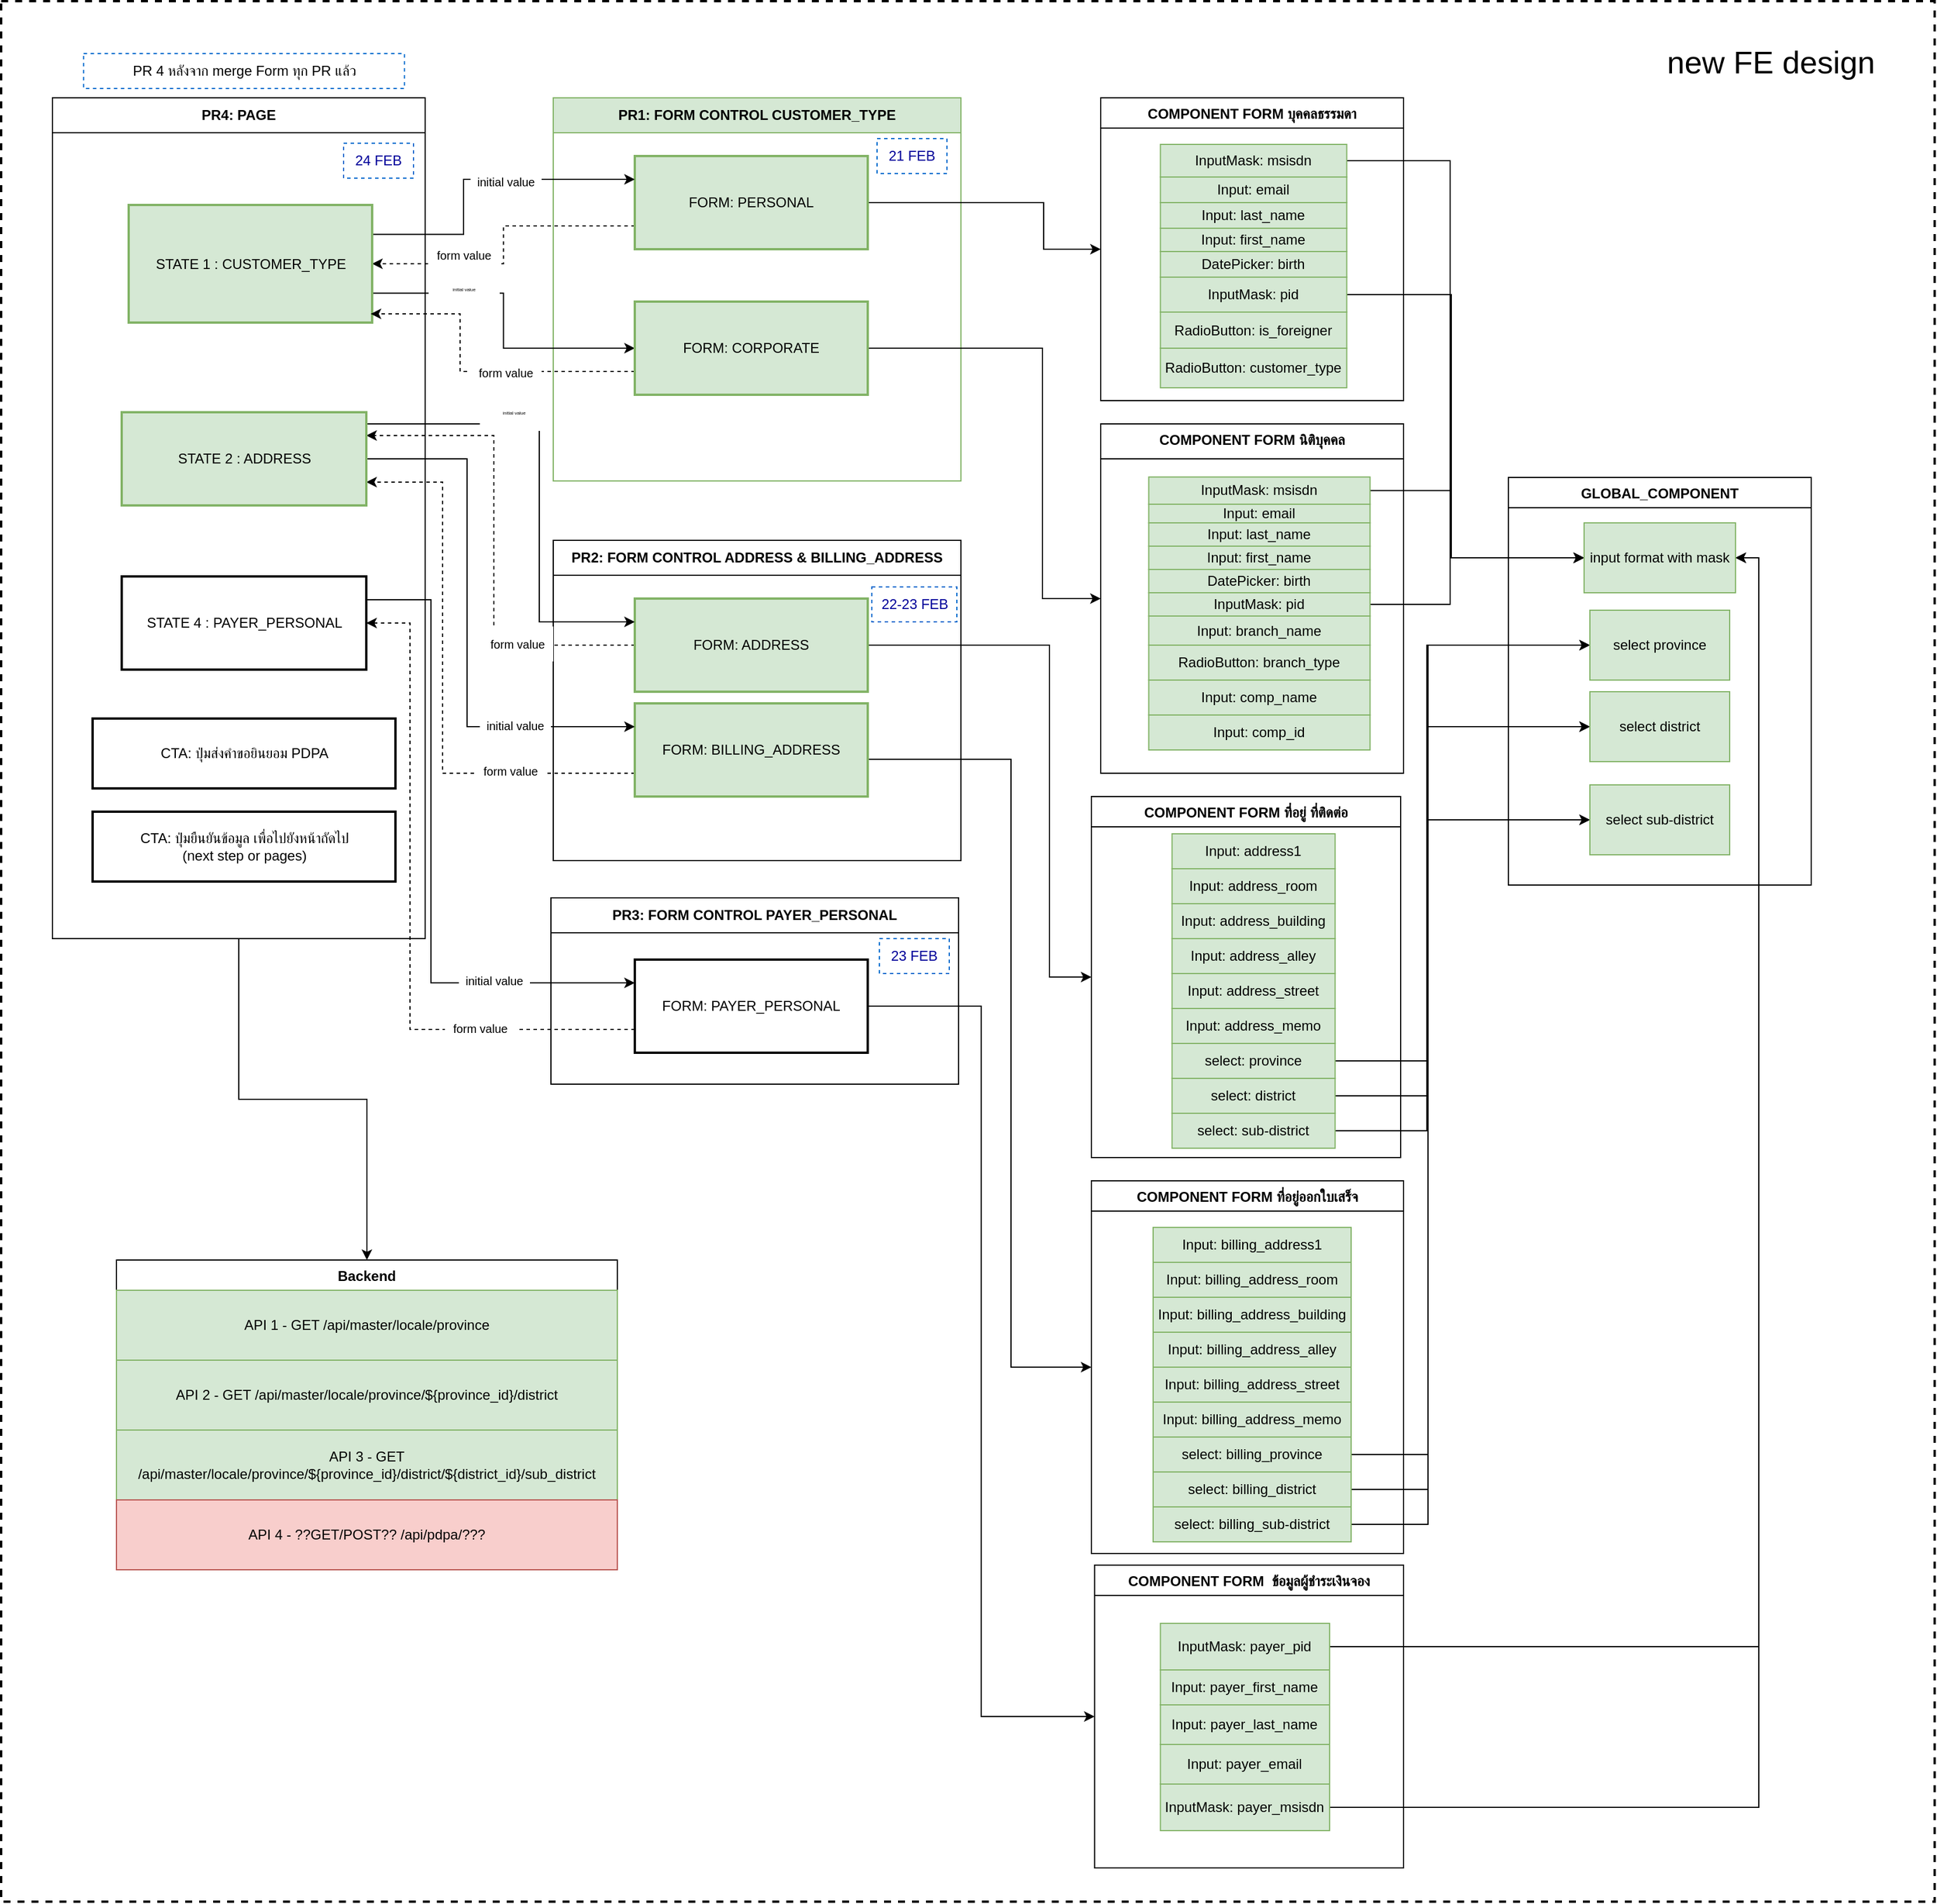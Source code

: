 <mxfile version="20.8.21" type="github">
  <diagram name="หน้า-1" id="idDFT1mlw6KMjC4FTWLW">
    <mxGraphModel dx="914" dy="258" grid="0" gridSize="10" guides="1" tooltips="1" connect="1" arrows="1" fold="1" page="0" pageScale="1" pageWidth="827" pageHeight="1169" background="#ffffff" math="0" shadow="0">
      <root>
        <mxCell id="0" />
        <mxCell id="1" parent="0" />
        <mxCell id="Ogqyakze48-16BQAnKmu-169" value="" style="rounded=0;whiteSpace=wrap;html=1;dashed=1;fontSize=18;fillColor=none;strokeWidth=2;" parent="1" vertex="1">
          <mxGeometry x="76" y="637" width="1660" height="1632" as="geometry" />
        </mxCell>
        <mxCell id="Ogqyakze48-16BQAnKmu-181" style="edgeStyle=orthogonalEdgeStyle;rounded=0;orthogonalLoop=1;jettySize=auto;html=1;exitX=0.5;exitY=1;exitDx=0;exitDy=0;entryX=0.5;entryY=0;entryDx=0;entryDy=0;" parent="1" source="Ogqyakze48-16BQAnKmu-23" target="Ogqyakze48-16BQAnKmu-176" edge="1">
          <mxGeometry relative="1" as="geometry" />
        </mxCell>
        <mxCell id="Ogqyakze48-16BQAnKmu-23" value="&lt;b&gt;PR4: PAGE&lt;/b&gt;" style="swimlane;fontStyle=0;childLayout=stackLayout;horizontal=1;startSize=30;horizontalStack=0;resizeParent=1;resizeParentMax=0;resizeLast=0;collapsible=1;marginBottom=0;whiteSpace=wrap;html=1;fillColor=default;movable=1;resizable=1;rotatable=1;deletable=1;editable=1;locked=0;connectable=1;" parent="1" vertex="1">
          <mxGeometry x="120" y="720" width="320" height="722" as="geometry" />
        </mxCell>
        <mxCell id="Ogqyakze48-16BQAnKmu-26" value="&lt;b&gt;PR1: FORM CONTROL CUSTOMER_TYPE&lt;/b&gt;" style="swimlane;fontStyle=0;childLayout=stackLayout;horizontal=1;startSize=30;horizontalStack=0;resizeParent=1;resizeParentMax=0;resizeLast=0;collapsible=1;marginBottom=0;whiteSpace=wrap;html=1;fillColor=#d5e8d4;movable=1;resizable=1;rotatable=1;deletable=1;editable=1;locked=0;connectable=1;strokeColor=#82b366;" parent="1" vertex="1">
          <mxGeometry x="550" y="720" width="350" height="329" as="geometry" />
        </mxCell>
        <mxCell id="Ogqyakze48-16BQAnKmu-33" value="&lt;span style=&quot;font-size: 27px;&quot;&gt;new FE design&lt;/span&gt;" style="text;html=1;strokeColor=none;fillColor=none;align=center;verticalAlign=middle;whiteSpace=wrap;rounded=0;fontSize=27;" parent="1" vertex="1">
          <mxGeometry x="1473" y="675" width="245" height="30" as="geometry" />
        </mxCell>
        <mxCell id="Ogqyakze48-16BQAnKmu-171" style="edgeStyle=orthogonalEdgeStyle;rounded=0;orthogonalLoop=1;jettySize=auto;html=1;exitX=1;exitY=0.5;exitDx=0;exitDy=0;entryX=0;entryY=0.5;entryDx=0;entryDy=0;" parent="1" source="Ogqyakze48-16BQAnKmu-27" target="Ogqyakze48-16BQAnKmu-81" edge="1">
          <mxGeometry relative="1" as="geometry">
            <Array as="points">
              <mxPoint x="971" y="810" />
              <mxPoint x="971" y="850" />
            </Array>
          </mxGeometry>
        </mxCell>
        <mxCell id="Ogqyakze48-16BQAnKmu-194" style="edgeStyle=orthogonalEdgeStyle;rounded=0;orthogonalLoop=1;jettySize=auto;html=1;exitX=0;exitY=0.75;exitDx=0;exitDy=0;fontSize=10;fontColor=default;dashed=1;entryX=1;entryY=0.5;entryDx=0;entryDy=0;" parent="1" source="Ogqyakze48-16BQAnKmu-27" target="Ogqyakze48-16BQAnKmu-24" edge="1">
          <mxGeometry relative="1" as="geometry">
            <mxPoint x="410" y="886" as="targetPoint" />
          </mxGeometry>
        </mxCell>
        <mxCell id="Ogqyakze48-16BQAnKmu-27" value="FORM: PERSONAL" style="rounded=0;whiteSpace=wrap;html=1;fillColor=#d5e8d4;strokeWidth=2;strokeColor=#82b366;" parent="1" vertex="1">
          <mxGeometry x="620" y="770" width="200" height="80" as="geometry" />
        </mxCell>
        <mxCell id="R_w88syAWlNDiEOUGv3d-7" style="edgeStyle=orthogonalEdgeStyle;rounded=0;orthogonalLoop=1;jettySize=auto;html=1;exitX=1;exitY=0.75;exitDx=0;exitDy=0;" parent="1" source="Ogqyakze48-16BQAnKmu-24" target="Ogqyakze48-16BQAnKmu-43" edge="1">
          <mxGeometry relative="1" as="geometry" />
        </mxCell>
        <mxCell id="R_w88syAWlNDiEOUGv3d-9" style="edgeStyle=orthogonalEdgeStyle;rounded=0;orthogonalLoop=1;jettySize=auto;html=1;exitX=1;exitY=0.25;exitDx=0;exitDy=0;entryX=0;entryY=0.25;entryDx=0;entryDy=0;" parent="1" source="Ogqyakze48-16BQAnKmu-24" target="Ogqyakze48-16BQAnKmu-27" edge="1">
          <mxGeometry relative="1" as="geometry">
            <Array as="points">
              <mxPoint x="473" y="837" />
              <mxPoint x="473" y="790" />
            </Array>
          </mxGeometry>
        </mxCell>
        <mxCell id="Ogqyakze48-16BQAnKmu-24" value="STATE 1 : CUSTOMER_TYPE" style="rounded=0;whiteSpace=wrap;html=1;fillColor=#d5e8d4;strokeWidth=2;strokeColor=#82b366;" parent="1" vertex="1">
          <mxGeometry x="185.5" y="812" width="209" height="101" as="geometry" />
        </mxCell>
        <mxCell id="R_w88syAWlNDiEOUGv3d-5" style="edgeStyle=orthogonalEdgeStyle;rounded=0;orthogonalLoop=1;jettySize=auto;html=1;exitX=1;exitY=0.5;exitDx=0;exitDy=0;entryX=0;entryY=0.5;entryDx=0;entryDy=0;" parent="1" source="Ogqyakze48-16BQAnKmu-43" target="Ogqyakze48-16BQAnKmu-102" edge="1">
          <mxGeometry relative="1" as="geometry">
            <Array as="points">
              <mxPoint x="970" y="935" />
              <mxPoint x="970" y="1150" />
            </Array>
          </mxGeometry>
        </mxCell>
        <mxCell id="R_w88syAWlNDiEOUGv3d-8" style="edgeStyle=orthogonalEdgeStyle;rounded=0;orthogonalLoop=1;jettySize=auto;html=1;exitX=0;exitY=0.75;exitDx=0;exitDy=0;entryX=0.994;entryY=0.926;entryDx=0;entryDy=0;entryPerimeter=0;dashed=1;" parent="1" source="Ogqyakze48-16BQAnKmu-43" target="Ogqyakze48-16BQAnKmu-24" edge="1">
          <mxGeometry relative="1" as="geometry">
            <Array as="points">
              <mxPoint x="470" y="955" />
              <mxPoint x="470" y="906" />
            </Array>
          </mxGeometry>
        </mxCell>
        <mxCell id="Ogqyakze48-16BQAnKmu-43" value="FORM: CORPORATE" style="rounded=0;whiteSpace=wrap;html=1;fillColor=#d5e8d4;strokeWidth=2;strokeColor=#82b366;" parent="1" vertex="1">
          <mxGeometry x="620" y="895" width="200" height="80" as="geometry" />
        </mxCell>
        <mxCell id="Ogqyakze48-16BQAnKmu-66" value="&lt;b&gt;PR2: FORM CONTROL ADDRESS &amp;amp; BILLING_ADDRESS&lt;/b&gt;" style="swimlane;fontStyle=0;childLayout=stackLayout;horizontal=1;startSize=30;horizontalStack=0;resizeParent=1;resizeParentMax=0;resizeLast=0;collapsible=1;marginBottom=0;whiteSpace=wrap;html=1;fillColor=default;movable=1;resizable=1;rotatable=1;deletable=1;editable=1;locked=0;connectable=1;" parent="1" vertex="1">
          <mxGeometry x="550" y="1100" width="350" height="275" as="geometry" />
        </mxCell>
        <mxCell id="Ogqyakze48-16BQAnKmu-173" style="edgeStyle=orthogonalEdgeStyle;rounded=0;orthogonalLoop=1;jettySize=auto;html=1;exitX=1;exitY=0.5;exitDx=0;exitDy=0;entryX=0;entryY=0.5;entryDx=0;entryDy=0;" parent="1" source="Ogqyakze48-16BQAnKmu-67" target="Ogqyakze48-16BQAnKmu-114" edge="1">
          <mxGeometry relative="1" as="geometry">
            <Array as="points">
              <mxPoint x="976" y="1190" />
              <mxPoint x="976" y="1475" />
            </Array>
          </mxGeometry>
        </mxCell>
        <mxCell id="f3dHsWI9PJ_UE8MjtRF6-1" style="edgeStyle=orthogonalEdgeStyle;rounded=0;orthogonalLoop=1;jettySize=auto;html=1;exitX=0;exitY=0.5;exitDx=0;exitDy=0;entryX=1;entryY=0.25;entryDx=0;entryDy=0;dashed=1;" parent="1" source="Ogqyakze48-16BQAnKmu-67" target="Ogqyakze48-16BQAnKmu-72" edge="1">
          <mxGeometry relative="1" as="geometry">
            <Array as="points">
              <mxPoint x="499" y="1190" />
              <mxPoint x="499" y="1010" />
            </Array>
          </mxGeometry>
        </mxCell>
        <mxCell id="Ogqyakze48-16BQAnKmu-67" value="FORM: ADDRESS" style="rounded=0;whiteSpace=wrap;html=1;fillColor=#d5e8d4;strokeWidth=2;strokeColor=#82b366;" parent="1" vertex="1">
          <mxGeometry x="620" y="1150" width="200" height="80" as="geometry" />
        </mxCell>
        <mxCell id="Ogqyakze48-16BQAnKmu-174" style="edgeStyle=orthogonalEdgeStyle;rounded=0;orthogonalLoop=1;jettySize=auto;html=1;exitX=1;exitY=0.5;exitDx=0;exitDy=0;entryX=0;entryY=0.5;entryDx=0;entryDy=0;" parent="1" source="Ogqyakze48-16BQAnKmu-69" target="Ogqyakze48-16BQAnKmu-124" edge="1">
          <mxGeometry relative="1" as="geometry">
            <Array as="points">
              <mxPoint x="820" y="1288" />
              <mxPoint x="943" y="1288" />
              <mxPoint x="943" y="1810" />
            </Array>
          </mxGeometry>
        </mxCell>
        <mxCell id="f3dHsWI9PJ_UE8MjtRF6-3" style="edgeStyle=orthogonalEdgeStyle;rounded=0;orthogonalLoop=1;jettySize=auto;html=1;exitX=0;exitY=0.75;exitDx=0;exitDy=0;entryX=1;entryY=0.75;entryDx=0;entryDy=0;dashed=1;" parent="1" source="Ogqyakze48-16BQAnKmu-69" target="Ogqyakze48-16BQAnKmu-72" edge="1">
          <mxGeometry relative="1" as="geometry">
            <Array as="points">
              <mxPoint x="455" y="1300" />
              <mxPoint x="455" y="1050" />
            </Array>
          </mxGeometry>
        </mxCell>
        <mxCell id="Ogqyakze48-16BQAnKmu-69" value="FORM: BILLING_ADDRESS" style="rounded=0;whiteSpace=wrap;html=1;fillColor=#d5e8d4;strokeWidth=2;strokeColor=#82b366;" parent="1" vertex="1">
          <mxGeometry x="620" y="1240" width="200" height="80" as="geometry" />
        </mxCell>
        <mxCell id="Ogqyakze48-16BQAnKmu-70" value="&lt;b&gt;PR3: FORM CONTROL PAYER_PERSONAL&lt;/b&gt;" style="swimlane;fontStyle=0;childLayout=stackLayout;horizontal=1;startSize=30;horizontalStack=0;resizeParent=1;resizeParentMax=0;resizeLast=0;collapsible=1;marginBottom=0;whiteSpace=wrap;html=1;fillColor=default;movable=1;resizable=1;rotatable=1;deletable=1;editable=1;locked=0;connectable=1;" parent="1" vertex="1">
          <mxGeometry x="548" y="1407" width="350" height="160" as="geometry" />
        </mxCell>
        <mxCell id="Ogqyakze48-16BQAnKmu-175" style="edgeStyle=orthogonalEdgeStyle;rounded=0;orthogonalLoop=1;jettySize=auto;html=1;exitX=1;exitY=0.5;exitDx=0;exitDy=0;entryX=0;entryY=0.5;entryDx=0;entryDy=0;" parent="1" source="Ogqyakze48-16BQAnKmu-71" target="Ogqyakze48-16BQAnKmu-134" edge="1">
          <mxGeometry relative="1" as="geometry" />
        </mxCell>
        <mxCell id="f3dHsWI9PJ_UE8MjtRF6-6" style="edgeStyle=orthogonalEdgeStyle;rounded=0;orthogonalLoop=1;jettySize=auto;html=1;exitX=0;exitY=0.75;exitDx=0;exitDy=0;entryX=1;entryY=0.5;entryDx=0;entryDy=0;dashed=1;" parent="1" source="Ogqyakze48-16BQAnKmu-71" target="Ogqyakze48-16BQAnKmu-74" edge="1">
          <mxGeometry relative="1" as="geometry">
            <Array as="points">
              <mxPoint x="427" y="1520" />
              <mxPoint x="427" y="1171" />
            </Array>
          </mxGeometry>
        </mxCell>
        <mxCell id="Ogqyakze48-16BQAnKmu-71" value="FORM:&amp;nbsp;&lt;span style=&quot;border-color: var(--border-color);&quot;&gt;PAYER_PERSONAL&lt;/span&gt;" style="rounded=0;whiteSpace=wrap;html=1;fillColor=default;strokeWidth=2;" parent="1" vertex="1">
          <mxGeometry x="620" y="1460" width="200" height="80" as="geometry" />
        </mxCell>
        <mxCell id="Ogqyakze48-16BQAnKmu-197" style="edgeStyle=orthogonalEdgeStyle;rounded=0;orthogonalLoop=1;jettySize=auto;html=1;exitX=1;exitY=0.25;exitDx=0;exitDy=0;entryX=0;entryY=0.25;entryDx=0;entryDy=0;fontSize=10;fontColor=default;" parent="1" source="Ogqyakze48-16BQAnKmu-72" target="Ogqyakze48-16BQAnKmu-67" edge="1">
          <mxGeometry relative="1" as="geometry">
            <Array as="points">
              <mxPoint x="390" y="1000" />
              <mxPoint x="538" y="1000" />
              <mxPoint x="538" y="1170" />
            </Array>
          </mxGeometry>
        </mxCell>
        <mxCell id="f3dHsWI9PJ_UE8MjtRF6-2" style="edgeStyle=orthogonalEdgeStyle;rounded=0;orthogonalLoop=1;jettySize=auto;html=1;exitX=1;exitY=0.5;exitDx=0;exitDy=0;entryX=0;entryY=0.25;entryDx=0;entryDy=0;" parent="1" source="Ogqyakze48-16BQAnKmu-72" target="Ogqyakze48-16BQAnKmu-69" edge="1">
          <mxGeometry relative="1" as="geometry">
            <Array as="points">
              <mxPoint x="476" y="1030" />
              <mxPoint x="476" y="1260" />
            </Array>
          </mxGeometry>
        </mxCell>
        <mxCell id="Ogqyakze48-16BQAnKmu-72" value="STATE 2 : ADDRESS" style="rounded=0;whiteSpace=wrap;html=1;fillColor=#d5e8d4;strokeWidth=2;strokeColor=#82b366;" parent="1" vertex="1">
          <mxGeometry x="179.5" y="990" width="210" height="80" as="geometry" />
        </mxCell>
        <mxCell id="f3dHsWI9PJ_UE8MjtRF6-5" style="edgeStyle=orthogonalEdgeStyle;rounded=0;orthogonalLoop=1;jettySize=auto;html=1;exitX=1;exitY=0.25;exitDx=0;exitDy=0;entryX=0;entryY=0.25;entryDx=0;entryDy=0;" parent="1" source="Ogqyakze48-16BQAnKmu-74" target="Ogqyakze48-16BQAnKmu-71" edge="1">
          <mxGeometry relative="1" as="geometry">
            <Array as="points">
              <mxPoint x="445" y="1151" />
              <mxPoint x="445" y="1480" />
            </Array>
          </mxGeometry>
        </mxCell>
        <mxCell id="Ogqyakze48-16BQAnKmu-74" value="STATE 4 :&amp;nbsp;&lt;span style=&quot;border-color: var(--border-color);&quot;&gt;PAYER_PERSONAL&lt;/span&gt;" style="rounded=0;whiteSpace=wrap;html=1;fillColor=default;strokeWidth=2;" parent="1" vertex="1">
          <mxGeometry x="179.5" y="1131" width="210" height="80" as="geometry" />
        </mxCell>
        <mxCell id="Ogqyakze48-16BQAnKmu-81" value="COMPONENT FORM บุคคลธรรมดา" style="swimlane;fontStyle=1;align=center;verticalAlign=top;childLayout=stackLayout;horizontal=1;startSize=26;horizontalStack=0;resizeParent=1;resizeLast=0;collapsible=1;marginBottom=0;rounded=0;shadow=0;strokeWidth=1;container=0;movable=1;resizable=1;rotatable=1;deletable=1;editable=1;locked=0;connectable=1;" parent="1" vertex="1">
          <mxGeometry x="1020" y="720" width="260" height="260" as="geometry">
            <mxRectangle x="230" y="140" width="160" height="26" as="alternateBounds" />
          </mxGeometry>
        </mxCell>
        <mxCell id="Ogqyakze48-16BQAnKmu-102" value="COMPONENT FORM นิติบุคคล" style="swimlane;fontStyle=1;align=center;verticalAlign=top;childLayout=stackLayout;horizontal=1;startSize=30;horizontalStack=0;resizeParent=1;resizeLast=0;collapsible=1;marginBottom=0;rounded=0;shadow=0;strokeWidth=1;container=0;movable=1;resizable=1;rotatable=1;deletable=1;editable=1;locked=0;connectable=1;" parent="1" vertex="1">
          <mxGeometry x="1020" y="1000" width="260" height="300" as="geometry">
            <mxRectangle x="230" y="140" width="160" height="26" as="alternateBounds" />
          </mxGeometry>
        </mxCell>
        <mxCell id="Ogqyakze48-16BQAnKmu-114" value="COMPONENT FORM ที่อยู่ ที่ติดต่อ" style="swimlane;fontStyle=1;align=center;verticalAlign=top;childLayout=stackLayout;horizontal=1;startSize=26;horizontalStack=0;resizeParent=1;resizeLast=0;collapsible=1;marginBottom=0;rounded=0;shadow=0;strokeWidth=1;container=0;" parent="1" vertex="1">
          <mxGeometry x="1012" y="1320" width="265.5" height="310" as="geometry">
            <mxRectangle x="230" y="140" width="160" height="26" as="alternateBounds" />
          </mxGeometry>
        </mxCell>
        <mxCell id="Ogqyakze48-16BQAnKmu-124" value="COMPONENT FORM ที่อยู่ออกใบเสร็จ" style="swimlane;fontStyle=1;align=center;verticalAlign=top;childLayout=stackLayout;horizontal=1;startSize=26;horizontalStack=0;resizeParent=1;resizeLast=0;collapsible=1;marginBottom=0;rounded=0;shadow=0;strokeWidth=1;movable=1;resizable=1;rotatable=1;deletable=1;editable=1;locked=0;connectable=1;" parent="1" vertex="1">
          <mxGeometry x="1012" y="1650" width="268" height="320" as="geometry">
            <mxRectangle x="230" y="140" width="160" height="26" as="alternateBounds" />
          </mxGeometry>
        </mxCell>
        <mxCell id="Ogqyakze48-16BQAnKmu-134" value="COMPONENT FORM  ข้อมูลผู้ชำระเงินจอง" style="swimlane;fontStyle=1;align=center;verticalAlign=top;childLayout=stackLayout;horizontal=1;startSize=26;horizontalStack=0;resizeParent=1;resizeLast=0;collapsible=1;marginBottom=0;rounded=0;shadow=0;strokeWidth=1;movable=1;resizable=1;rotatable=1;deletable=1;editable=1;locked=0;connectable=1;" parent="1" vertex="1">
          <mxGeometry x="1014.75" y="1980" width="265.25" height="260" as="geometry">
            <mxRectangle x="230" y="140" width="160" height="26" as="alternateBounds" />
          </mxGeometry>
        </mxCell>
        <mxCell id="Ogqyakze48-16BQAnKmu-115" value="Input: address1" style="rounded=0;whiteSpace=wrap;html=1;fillColor=#d5e8d4;strokeColor=#82b366;" parent="1" vertex="1">
          <mxGeometry x="1081.25" y="1352" width="140" height="30" as="geometry" />
        </mxCell>
        <mxCell id="Ogqyakze48-16BQAnKmu-116" value="Input: address_room" style="rounded=0;whiteSpace=wrap;html=1;fillColor=#d5e8d4;strokeColor=#82b366;" parent="1" vertex="1">
          <mxGeometry x="1081.25" y="1382" width="140" height="30" as="geometry" />
        </mxCell>
        <mxCell id="Ogqyakze48-16BQAnKmu-117" value="Input: address_building" style="rounded=0;whiteSpace=wrap;html=1;fillColor=#d5e8d4;strokeColor=#82b366;" parent="1" vertex="1">
          <mxGeometry x="1081.25" y="1412" width="140" height="30" as="geometry" />
        </mxCell>
        <mxCell id="Ogqyakze48-16BQAnKmu-118" value="Input: address_alley" style="rounded=0;whiteSpace=wrap;html=1;fillColor=#d5e8d4;strokeColor=#82b366;" parent="1" vertex="1">
          <mxGeometry x="1081.25" y="1442" width="140" height="30" as="geometry" />
        </mxCell>
        <mxCell id="Ogqyakze48-16BQAnKmu-119" value="Input: address_street" style="rounded=0;whiteSpace=wrap;html=1;fillColor=#d5e8d4;strokeColor=#82b366;" parent="1" vertex="1">
          <mxGeometry x="1081.25" y="1472" width="140" height="30" as="geometry" />
        </mxCell>
        <mxCell id="Ogqyakze48-16BQAnKmu-147" style="edgeStyle=orthogonalEdgeStyle;rounded=0;orthogonalLoop=1;jettySize=auto;html=1;exitX=0.5;exitY=0;exitDx=0;exitDy=0;entryX=0.5;entryY=1;entryDx=0;entryDy=0;fontSize=18;" parent="1" source="Ogqyakze48-16BQAnKmu-120" target="Ogqyakze48-16BQAnKmu-119" edge="1">
          <mxGeometry relative="1" as="geometry" />
        </mxCell>
        <mxCell id="Ogqyakze48-16BQAnKmu-120" value="Input: address_memo" style="rounded=0;whiteSpace=wrap;html=1;fillColor=#d5e8d4;strokeColor=#82b366;" parent="1" vertex="1">
          <mxGeometry x="1081.25" y="1502" width="140" height="30" as="geometry" />
        </mxCell>
        <mxCell id="Ogqyakze48-16BQAnKmu-158" style="edgeStyle=orthogonalEdgeStyle;rounded=0;orthogonalLoop=1;jettySize=auto;html=1;exitX=1;exitY=0.5;exitDx=0;exitDy=0;entryX=0;entryY=0.5;entryDx=0;entryDy=0;fontSize=18;" parent="1" source="Ogqyakze48-16BQAnKmu-121" target="Ogqyakze48-16BQAnKmu-92" edge="1">
          <mxGeometry relative="1" as="geometry">
            <Array as="points">
              <mxPoint x="1300" y="1547" />
              <mxPoint x="1300" y="1190" />
            </Array>
          </mxGeometry>
        </mxCell>
        <mxCell id="Ogqyakze48-16BQAnKmu-121" value="select: province" style="rounded=0;whiteSpace=wrap;html=1;fillColor=#d5e8d4;strokeColor=#82b366;" parent="1" vertex="1">
          <mxGeometry x="1081.25" y="1532" width="140" height="30" as="geometry" />
        </mxCell>
        <mxCell id="Ogqyakze48-16BQAnKmu-159" style="edgeStyle=orthogonalEdgeStyle;rounded=0;orthogonalLoop=1;jettySize=auto;html=1;exitX=1;exitY=0.5;exitDx=0;exitDy=0;entryX=0;entryY=0.5;entryDx=0;entryDy=0;fontSize=18;" parent="1" source="Ogqyakze48-16BQAnKmu-122" target="Ogqyakze48-16BQAnKmu-93" edge="1">
          <mxGeometry relative="1" as="geometry">
            <Array as="points">
              <mxPoint x="1300" y="1577" />
              <mxPoint x="1300" y="1260" />
            </Array>
          </mxGeometry>
        </mxCell>
        <mxCell id="Ogqyakze48-16BQAnKmu-122" value="select: district" style="rounded=0;whiteSpace=wrap;html=1;fillColor=#d5e8d4;strokeColor=#82b366;" parent="1" vertex="1">
          <mxGeometry x="1081.25" y="1562" width="140" height="30" as="geometry" />
        </mxCell>
        <mxCell id="Ogqyakze48-16BQAnKmu-160" style="edgeStyle=orthogonalEdgeStyle;rounded=0;orthogonalLoop=1;jettySize=auto;html=1;exitX=1;exitY=0.5;exitDx=0;exitDy=0;entryX=0;entryY=0.5;entryDx=0;entryDy=0;fontSize=18;" parent="1" source="Ogqyakze48-16BQAnKmu-123" target="Ogqyakze48-16BQAnKmu-94" edge="1">
          <mxGeometry relative="1" as="geometry">
            <Array as="points">
              <mxPoint x="1300" y="1607" />
              <mxPoint x="1300" y="1340" />
            </Array>
          </mxGeometry>
        </mxCell>
        <mxCell id="Ogqyakze48-16BQAnKmu-123" value="select: sub-district" style="rounded=0;whiteSpace=wrap;html=1;fillColor=#d5e8d4;strokeColor=#82b366;" parent="1" vertex="1">
          <mxGeometry x="1081.25" y="1592" width="140" height="30" as="geometry" />
        </mxCell>
        <mxCell id="Ogqyakze48-16BQAnKmu-156" style="edgeStyle=orthogonalEdgeStyle;rounded=0;orthogonalLoop=1;jettySize=auto;html=1;exitX=1;exitY=0.5;exitDx=0;exitDy=0;entryX=0;entryY=0.5;entryDx=0;entryDy=0;fontSize=18;" parent="1" source="Ogqyakze48-16BQAnKmu-112" target="Ogqyakze48-16BQAnKmu-95" edge="1">
          <mxGeometry relative="1" as="geometry">
            <Array as="points">
              <mxPoint x="1320" y="1057" />
              <mxPoint x="1320" y="1115" />
            </Array>
          </mxGeometry>
        </mxCell>
        <mxCell id="Ogqyakze48-16BQAnKmu-112" value="InputMask: msisdn" style="rounded=0;whiteSpace=wrap;html=1;fillColor=#d5e8d4;strokeColor=#82b366;movable=1;resizable=1;rotatable=1;deletable=1;editable=1;locked=0;connectable=1;" parent="1" vertex="1">
          <mxGeometry x="1061.25" y="1045.62" width="190" height="23.38" as="geometry" />
        </mxCell>
        <mxCell id="Ogqyakze48-16BQAnKmu-103" value="Input: comp_id" style="rounded=0;whiteSpace=wrap;html=1;fillColor=#d5e8d4;strokeColor=#82b366;movable=1;resizable=1;rotatable=1;deletable=1;editable=1;locked=0;connectable=1;" parent="1" vertex="1">
          <mxGeometry x="1061.25" y="1250" width="190" height="30" as="geometry" />
        </mxCell>
        <mxCell id="Ogqyakze48-16BQAnKmu-104" value="Input: comp_name" style="rounded=0;whiteSpace=wrap;html=1;fillColor=#d5e8d4;strokeColor=#82b366;movable=1;resizable=1;rotatable=1;deletable=1;editable=1;locked=0;connectable=1;" parent="1" vertex="1">
          <mxGeometry x="1061.25" y="1220" width="190" height="30" as="geometry" />
        </mxCell>
        <mxCell id="Ogqyakze48-16BQAnKmu-105" value="RadioButton: branch_type" style="rounded=0;whiteSpace=wrap;html=1;fillColor=#d5e8d4;strokeColor=#82b366;movable=1;resizable=1;rotatable=1;deletable=1;editable=1;locked=0;connectable=1;" parent="1" vertex="1">
          <mxGeometry x="1061.25" y="1190" width="190" height="30" as="geometry" />
        </mxCell>
        <mxCell id="Ogqyakze48-16BQAnKmu-106" value="Input: branch_name" style="rounded=0;whiteSpace=wrap;html=1;fillColor=#d5e8d4;strokeColor=#82b366;movable=1;resizable=1;rotatable=1;deletable=1;editable=1;locked=0;connectable=1;" parent="1" vertex="1">
          <mxGeometry x="1061.25" y="1165" width="190" height="25" as="geometry" />
        </mxCell>
        <mxCell id="Ogqyakze48-16BQAnKmu-157" style="edgeStyle=orthogonalEdgeStyle;rounded=0;orthogonalLoop=1;jettySize=auto;html=1;exitX=1;exitY=0.5;exitDx=0;exitDy=0;entryX=0;entryY=0.5;entryDx=0;entryDy=0;fontSize=18;" parent="1" source="Ogqyakze48-16BQAnKmu-107" target="Ogqyakze48-16BQAnKmu-95" edge="1">
          <mxGeometry relative="1" as="geometry">
            <Array as="points">
              <mxPoint x="1320" y="1155" />
              <mxPoint x="1320" y="1115" />
            </Array>
          </mxGeometry>
        </mxCell>
        <mxCell id="Ogqyakze48-16BQAnKmu-107" value="InputMask: pid" style="rounded=0;whiteSpace=wrap;html=1;fillColor=#d5e8d4;strokeColor=#82b366;movable=1;resizable=1;rotatable=1;deletable=1;editable=1;locked=0;connectable=1;" parent="1" vertex="1">
          <mxGeometry x="1061.25" y="1145" width="190" height="20" as="geometry" />
        </mxCell>
        <mxCell id="Ogqyakze48-16BQAnKmu-108" value="DatePicker: birth" style="rounded=0;whiteSpace=wrap;html=1;fillColor=#d5e8d4;strokeColor=#82b366;movable=1;resizable=1;rotatable=1;deletable=1;editable=1;locked=0;connectable=1;" parent="1" vertex="1">
          <mxGeometry x="1061.25" y="1125" width="190" height="20" as="geometry" />
        </mxCell>
        <mxCell id="Ogqyakze48-16BQAnKmu-109" value="Input: first_name" style="rounded=0;whiteSpace=wrap;html=1;fillColor=#d5e8d4;strokeColor=#82b366;movable=1;resizable=1;rotatable=1;deletable=1;editable=1;locked=0;connectable=1;" parent="1" vertex="1">
          <mxGeometry x="1061.25" y="1105" width="190" height="20" as="geometry" />
        </mxCell>
        <mxCell id="Ogqyakze48-16BQAnKmu-110" value="Input: last_name" style="rounded=0;whiteSpace=wrap;html=1;fillColor=#d5e8d4;strokeColor=#82b366;movable=1;resizable=1;rotatable=1;deletable=1;editable=1;locked=0;connectable=1;" parent="1" vertex="1">
          <mxGeometry x="1061.25" y="1085" width="190" height="20" as="geometry" />
        </mxCell>
        <mxCell id="Ogqyakze48-16BQAnKmu-111" value="Input: email" style="rounded=0;whiteSpace=wrap;html=1;fillColor=#d5e8d4;strokeColor=#82b366;movable=1;resizable=1;rotatable=1;deletable=1;editable=1;locked=0;connectable=1;" parent="1" vertex="1">
          <mxGeometry x="1061.25" y="1069" width="190" height="16" as="geometry" />
        </mxCell>
        <mxCell id="Ogqyakze48-16BQAnKmu-154" style="edgeStyle=orthogonalEdgeStyle;rounded=0;orthogonalLoop=1;jettySize=auto;html=1;exitX=1;exitY=0.5;exitDx=0;exitDy=0;entryX=0;entryY=0.5;entryDx=0;entryDy=0;fontSize=18;" parent="1" source="Ogqyakze48-16BQAnKmu-89" target="Ogqyakze48-16BQAnKmu-95" edge="1">
          <mxGeometry relative="1" as="geometry">
            <Array as="points">
              <mxPoint x="1320" y="774" />
              <mxPoint x="1320" y="1115" />
            </Array>
          </mxGeometry>
        </mxCell>
        <mxCell id="Ogqyakze48-16BQAnKmu-89" value="InputMask: msisdn" style="rounded=0;whiteSpace=wrap;html=1;fillColor=#d5e8d4;strokeColor=#82b366;" parent="1" vertex="1">
          <mxGeometry x="1071.25" y="760" width="160" height="28" as="geometry" />
        </mxCell>
        <mxCell id="Ogqyakze48-16BQAnKmu-88" value="Input: email" style="rounded=0;whiteSpace=wrap;html=1;fillColor=#d5e8d4;strokeColor=#82b366;" parent="1" vertex="1">
          <mxGeometry x="1071.25" y="788" width="160" height="22" as="geometry" />
        </mxCell>
        <mxCell id="Ogqyakze48-16BQAnKmu-86" value="Input: first_name" style="rounded=0;whiteSpace=wrap;html=1;fillColor=#d5e8d4;strokeColor=#82b366;" parent="1" vertex="1">
          <mxGeometry x="1071.25" y="832" width="160" height="20" as="geometry" />
        </mxCell>
        <mxCell id="Ogqyakze48-16BQAnKmu-87" value="Input: last_name" style="rounded=0;whiteSpace=wrap;html=1;fillColor=#d5e8d4;strokeColor=#82b366;" parent="1" vertex="1">
          <mxGeometry x="1071.25" y="810" width="160" height="22" as="geometry" />
        </mxCell>
        <mxCell id="Ogqyakze48-16BQAnKmu-85" value="DatePicker: birth" style="rounded=0;whiteSpace=wrap;html=1;fillColor=#d5e8d4;strokeColor=#82b366;" parent="1" vertex="1">
          <mxGeometry x="1071.25" y="852" width="160" height="22" as="geometry" />
        </mxCell>
        <mxCell id="Ogqyakze48-16BQAnKmu-155" style="edgeStyle=orthogonalEdgeStyle;rounded=0;orthogonalLoop=1;jettySize=auto;html=1;exitX=1;exitY=0.5;exitDx=0;exitDy=0;entryX=0;entryY=0.5;entryDx=0;entryDy=0;fontSize=18;" parent="1" source="Ogqyakze48-16BQAnKmu-84" target="Ogqyakze48-16BQAnKmu-95" edge="1">
          <mxGeometry relative="1" as="geometry">
            <Array as="points">
              <mxPoint x="1321" y="889" />
              <mxPoint x="1321" y="1115" />
            </Array>
          </mxGeometry>
        </mxCell>
        <mxCell id="Ogqyakze48-16BQAnKmu-84" value="InputMask: pid" style="rounded=0;whiteSpace=wrap;html=1;fillColor=#d5e8d4;strokeColor=#82b366;" parent="1" vertex="1">
          <mxGeometry x="1071.25" y="874" width="160" height="30" as="geometry" />
        </mxCell>
        <mxCell id="Ogqyakze48-16BQAnKmu-83" value="RadioButton: is_foreigner" style="rounded=0;whiteSpace=wrap;html=1;fillColor=#d5e8d4;strokeColor=#82b366;" parent="1" vertex="1">
          <mxGeometry x="1071.25" y="904" width="160" height="31" as="geometry" />
        </mxCell>
        <mxCell id="Ogqyakze48-16BQAnKmu-82" value="RadioButton: customer_type" style="rounded=0;whiteSpace=wrap;html=1;fillColor=#d5e8d4;strokeColor=#82b366;" parent="1" vertex="1">
          <mxGeometry x="1071.25" y="935" width="160" height="34" as="geometry" />
        </mxCell>
        <mxCell id="Ogqyakze48-16BQAnKmu-125" value="Input: billing_address1" style="rounded=0;whiteSpace=wrap;html=1;fillColor=#d5e8d4;strokeColor=#82b366;" parent="1" vertex="1">
          <mxGeometry x="1065" y="1690" width="170" height="30" as="geometry" />
        </mxCell>
        <mxCell id="Ogqyakze48-16BQAnKmu-163" style="edgeStyle=orthogonalEdgeStyle;rounded=0;orthogonalLoop=1;jettySize=auto;html=1;exitX=1;exitY=0.5;exitDx=0;exitDy=0;entryX=0;entryY=0.5;entryDx=0;entryDy=0;fontSize=18;" parent="1" source="Ogqyakze48-16BQAnKmu-133" target="Ogqyakze48-16BQAnKmu-94" edge="1">
          <mxGeometry relative="1" as="geometry">
            <Array as="points">
              <mxPoint x="1301" y="1945" />
              <mxPoint x="1301" y="1340" />
            </Array>
          </mxGeometry>
        </mxCell>
        <mxCell id="Ogqyakze48-16BQAnKmu-133" value="select: billing_sub-district" style="rounded=0;whiteSpace=wrap;html=1;fillColor=#d5e8d4;strokeColor=#82b366;" parent="1" vertex="1">
          <mxGeometry x="1065" y="1930" width="170" height="30" as="geometry" />
        </mxCell>
        <mxCell id="Ogqyakze48-16BQAnKmu-162" style="edgeStyle=orthogonalEdgeStyle;rounded=0;orthogonalLoop=1;jettySize=auto;html=1;exitX=1;exitY=0.5;exitDx=0;exitDy=0;entryX=0;entryY=0.5;entryDx=0;entryDy=0;fontSize=18;" parent="1" source="Ogqyakze48-16BQAnKmu-132" target="Ogqyakze48-16BQAnKmu-93" edge="1">
          <mxGeometry relative="1" as="geometry">
            <Array as="points">
              <mxPoint x="1301" y="1915" />
              <mxPoint x="1301" y="1260" />
            </Array>
          </mxGeometry>
        </mxCell>
        <mxCell id="Ogqyakze48-16BQAnKmu-132" value="select: billing_district" style="rounded=0;whiteSpace=wrap;html=1;fillColor=#d5e8d4;strokeColor=#82b366;" parent="1" vertex="1">
          <mxGeometry x="1065" y="1900" width="170" height="30" as="geometry" />
        </mxCell>
        <mxCell id="Ogqyakze48-16BQAnKmu-161" style="edgeStyle=orthogonalEdgeStyle;rounded=0;orthogonalLoop=1;jettySize=auto;html=1;exitX=1;exitY=0.5;exitDx=0;exitDy=0;entryX=0;entryY=0.5;entryDx=0;entryDy=0;fontSize=18;" parent="1" source="Ogqyakze48-16BQAnKmu-131" target="Ogqyakze48-16BQAnKmu-92" edge="1">
          <mxGeometry relative="1" as="geometry">
            <Array as="points">
              <mxPoint x="1301" y="1885" />
              <mxPoint x="1301" y="1190" />
            </Array>
          </mxGeometry>
        </mxCell>
        <mxCell id="Ogqyakze48-16BQAnKmu-131" value="select: billing_province" style="rounded=0;whiteSpace=wrap;html=1;fillColor=#d5e8d4;strokeColor=#82b366;" parent="1" vertex="1">
          <mxGeometry x="1065" y="1870" width="170" height="30" as="geometry" />
        </mxCell>
        <mxCell id="Ogqyakze48-16BQAnKmu-130" value="Input: billing_address_memo" style="rounded=0;whiteSpace=wrap;html=1;fillColor=#d5e8d4;strokeColor=#82b366;" parent="1" vertex="1">
          <mxGeometry x="1065" y="1840" width="170" height="30" as="geometry" />
        </mxCell>
        <mxCell id="Ogqyakze48-16BQAnKmu-129" value="Input: billing_address_street" style="rounded=0;whiteSpace=wrap;html=1;fillColor=#d5e8d4;strokeColor=#82b366;" parent="1" vertex="1">
          <mxGeometry x="1065" y="1810" width="170" height="30" as="geometry" />
        </mxCell>
        <mxCell id="Ogqyakze48-16BQAnKmu-128" value="Input: billing_address_alley" style="rounded=0;whiteSpace=wrap;html=1;fillColor=#d5e8d4;strokeColor=#82b366;" parent="1" vertex="1">
          <mxGeometry x="1065" y="1780" width="170" height="30" as="geometry" />
        </mxCell>
        <mxCell id="Ogqyakze48-16BQAnKmu-127" value="Input: billing_address_building" style="rounded=0;whiteSpace=wrap;html=1;fillColor=#d5e8d4;strokeColor=#82b366;" parent="1" vertex="1">
          <mxGeometry x="1065" y="1750" width="170" height="30" as="geometry" />
        </mxCell>
        <mxCell id="Ogqyakze48-16BQAnKmu-126" value="Input: billing_address_room" style="rounded=0;whiteSpace=wrap;html=1;fillColor=#d5e8d4;strokeColor=#82b366;" parent="1" vertex="1">
          <mxGeometry x="1065" y="1720" width="170" height="30" as="geometry" />
        </mxCell>
        <mxCell id="Ogqyakze48-16BQAnKmu-164" style="edgeStyle=orthogonalEdgeStyle;rounded=0;orthogonalLoop=1;jettySize=auto;html=1;exitX=1;exitY=0.5;exitDx=0;exitDy=0;entryX=1;entryY=0.5;entryDx=0;entryDy=0;fontSize=18;" parent="1" source="Ogqyakze48-16BQAnKmu-135" target="Ogqyakze48-16BQAnKmu-95" edge="1">
          <mxGeometry relative="1" as="geometry" />
        </mxCell>
        <mxCell id="Ogqyakze48-16BQAnKmu-135" value="InputMask: payer_pid" style="rounded=0;whiteSpace=wrap;html=1;fillColor=#d5e8d4;strokeColor=#82b366;" parent="1" vertex="1">
          <mxGeometry x="1071.25" y="2030" width="145.25" height="40" as="geometry" />
        </mxCell>
        <mxCell id="Ogqyakze48-16BQAnKmu-165" style="edgeStyle=orthogonalEdgeStyle;rounded=0;orthogonalLoop=1;jettySize=auto;html=1;exitX=1;exitY=0.5;exitDx=0;exitDy=0;entryX=1;entryY=0.5;entryDx=0;entryDy=0;fontSize=18;" parent="1" source="Ogqyakze48-16BQAnKmu-139" target="Ogqyakze48-16BQAnKmu-95" edge="1">
          <mxGeometry relative="1" as="geometry" />
        </mxCell>
        <mxCell id="Ogqyakze48-16BQAnKmu-139" value="InputMask: payer_msisdn" style="rounded=0;whiteSpace=wrap;html=1;fillColor=#d5e8d4;strokeColor=#82b366;" parent="1" vertex="1">
          <mxGeometry x="1071.25" y="2168" width="145.25" height="40" as="geometry" />
        </mxCell>
        <mxCell id="Ogqyakze48-16BQAnKmu-136" value="Input: payer_first_name" style="rounded=0;whiteSpace=wrap;html=1;fillColor=#d5e8d4;strokeColor=#82b366;" parent="1" vertex="1">
          <mxGeometry x="1071.25" y="2070" width="145.25" height="30" as="geometry" />
        </mxCell>
        <mxCell id="Ogqyakze48-16BQAnKmu-137" value="Input: payer_last_name" style="rounded=0;whiteSpace=wrap;html=1;fillColor=#d5e8d4;strokeColor=#82b366;" parent="1" vertex="1">
          <mxGeometry x="1071.25" y="2100" width="145.25" height="34" as="geometry" />
        </mxCell>
        <mxCell id="Ogqyakze48-16BQAnKmu-138" value="Input: payer_email" style="rounded=0;whiteSpace=wrap;html=1;fillColor=#d5e8d4;strokeColor=#82b366;" parent="1" vertex="1">
          <mxGeometry x="1071.25" y="2134" width="145.25" height="34" as="geometry" />
        </mxCell>
        <mxCell id="Ogqyakze48-16BQAnKmu-91" value="GLOBAL_COMPONENT" style="swimlane;fontStyle=1;align=center;verticalAlign=top;childLayout=stackLayout;horizontal=1;startSize=26;horizontalStack=0;resizeParent=1;resizeLast=0;collapsible=1;marginBottom=0;rounded=0;shadow=0;strokeWidth=1;movable=1;resizable=1;rotatable=1;deletable=1;editable=1;locked=0;connectable=1;" parent="1" vertex="1">
          <mxGeometry x="1370" y="1046" width="260" height="350" as="geometry">
            <mxRectangle x="230" y="140" width="160" height="26" as="alternateBounds" />
          </mxGeometry>
        </mxCell>
        <mxCell id="Ogqyakze48-16BQAnKmu-95" value="input format with mask" style="rounded=0;whiteSpace=wrap;html=1;fillColor=#d5e8d4;strokeColor=#82b366;" parent="1" vertex="1">
          <mxGeometry x="1435" y="1085" width="130" height="60" as="geometry" />
        </mxCell>
        <mxCell id="Ogqyakze48-16BQAnKmu-94" value="select sub-district" style="rounded=0;whiteSpace=wrap;html=1;fillColor=#d5e8d4;strokeColor=#82b366;" parent="1" vertex="1">
          <mxGeometry x="1440" y="1310" width="120" height="60" as="geometry" />
        </mxCell>
        <mxCell id="Ogqyakze48-16BQAnKmu-93" value="select district" style="rounded=0;whiteSpace=wrap;html=1;fillColor=#d5e8d4;strokeColor=#82b366;" parent="1" vertex="1">
          <mxGeometry x="1440" y="1230" width="120" height="60" as="geometry" />
        </mxCell>
        <mxCell id="Ogqyakze48-16BQAnKmu-92" value="select province" style="rounded=0;whiteSpace=wrap;html=1;fillColor=#d5e8d4;strokeColor=#82b366;" parent="1" vertex="1">
          <mxGeometry x="1440" y="1160" width="120" height="60" as="geometry" />
        </mxCell>
        <mxCell id="Ogqyakze48-16BQAnKmu-166" value="CTA: ปุ่มส่งคำขอยินยอม PDPA" style="rounded=0;whiteSpace=wrap;html=1;strokeWidth=2;" parent="1" vertex="1">
          <mxGeometry x="154.5" y="1253" width="260" height="60" as="geometry" />
        </mxCell>
        <mxCell id="Ogqyakze48-16BQAnKmu-167" value="CTA: ปุ่มยืนยันข้อมูล เพื่อไปยังหน้าถัดไป&lt;br&gt;(next step or pages)" style="rounded=0;whiteSpace=wrap;html=1;strokeWidth=2;" parent="1" vertex="1">
          <mxGeometry x="154.5" y="1333" width="260" height="60" as="geometry" />
        </mxCell>
        <mxCell id="Ogqyakze48-16BQAnKmu-176" value="Backend" style="swimlane;fontStyle=1;align=center;verticalAlign=top;childLayout=stackLayout;horizontal=1;startSize=26;horizontalStack=0;resizeParent=1;resizeLast=0;collapsible=1;marginBottom=0;rounded=0;shadow=0;strokeWidth=1;" parent="1" vertex="1">
          <mxGeometry x="175" y="1718" width="430" height="266" as="geometry">
            <mxRectangle x="230" y="140" width="160" height="26" as="alternateBounds" />
          </mxGeometry>
        </mxCell>
        <mxCell id="Ogqyakze48-16BQAnKmu-177" value="&lt;font style=&quot;font-size: 12px;&quot;&gt;API 1 - GET &lt;font style=&quot;font-size: 12px;&quot;&gt;/api/master/locale/province&lt;/font&gt;&lt;/font&gt;" style="rounded=0;whiteSpace=wrap;html=1;fillColor=#d5e8d4;strokeColor=#82b366;" parent="Ogqyakze48-16BQAnKmu-176" vertex="1">
          <mxGeometry y="26" width="430" height="60" as="geometry" />
        </mxCell>
        <mxCell id="Ogqyakze48-16BQAnKmu-178" value="API 2 - GET /api/master/locale/province/${province_id}/district" style="rounded=0;whiteSpace=wrap;html=1;fillColor=#d5e8d4;strokeColor=#82b366;" parent="Ogqyakze48-16BQAnKmu-176" vertex="1">
          <mxGeometry y="86" width="430" height="60" as="geometry" />
        </mxCell>
        <mxCell id="Ogqyakze48-16BQAnKmu-179" value="API 3 - GET /api/master/locale/province/${province_id}/district/${district_id}/sub_district" style="rounded=0;whiteSpace=wrap;html=1;fillColor=#d5e8d4;strokeColor=#82b366;" parent="Ogqyakze48-16BQAnKmu-176" vertex="1">
          <mxGeometry y="146" width="430" height="60" as="geometry" />
        </mxCell>
        <mxCell id="Ogqyakze48-16BQAnKmu-180" value="API 4 - ??GET/POST?? /api/pdpa/???" style="rounded=0;whiteSpace=wrap;html=1;fillColor=#f8cecc;strokeColor=#b85450;" parent="Ogqyakze48-16BQAnKmu-176" vertex="1">
          <mxGeometry y="206" width="430" height="60" as="geometry" />
        </mxCell>
        <mxCell id="Ogqyakze48-16BQAnKmu-207" value="&lt;font style=&quot;font-size: 10px;&quot;&gt;initial value&lt;/font&gt;" style="text;html=1;align=center;verticalAlign=middle;whiteSpace=wrap;rounded=0;fontSize=8;fillColor=default;gradientColor=none;shadow=0;imageAspect=1;allowArrows=1;rotatable=1;cloneable=1;deletable=1;" parent="1" vertex="1">
          <mxGeometry x="479" y="777" width="61" height="30" as="geometry" />
        </mxCell>
        <mxCell id="Ogqyakze48-16BQAnKmu-215" value="&lt;font style=&quot;font-size: 4px;&quot;&gt;initial value&lt;/font&gt;" style="text;html=1;align=center;verticalAlign=middle;whiteSpace=wrap;rounded=0;fontSize=4;fillColor=default;gradientColor=none;shadow=0;imageAspect=1;allowArrows=0;rotatable=1;cloneable=1;deletable=1;" parent="1" vertex="1">
          <mxGeometry x="443" y="869.5" width="61" height="30" as="geometry" />
        </mxCell>
        <mxCell id="Ogqyakze48-16BQAnKmu-218" value="&lt;font style=&quot;font-size: 4px;&quot;&gt;initial value&lt;/font&gt;" style="text;html=1;align=center;verticalAlign=middle;whiteSpace=wrap;rounded=0;fontSize=4;fillColor=default;gradientColor=none;shadow=0;imageAspect=1;allowArrows=0;rotatable=1;cloneable=1;deletable=1;" parent="1" vertex="1">
          <mxGeometry x="487" y="976" width="59" height="30" as="geometry" />
        </mxCell>
        <mxCell id="Ogqyakze48-16BQAnKmu-219" value="&lt;font style=&quot;font-size: 10px;&quot;&gt;initial value&lt;/font&gt;" style="text;html=1;align=center;verticalAlign=middle;whiteSpace=wrap;rounded=0;fontSize=4;fillColor=default;gradientColor=none;shadow=0;imageAspect=1;allowArrows=0;rotatable=1;cloneable=1;deletable=1;" parent="1" vertex="1">
          <mxGeometry x="487" y="1244" width="61" height="30" as="geometry" />
        </mxCell>
        <mxCell id="Ogqyakze48-16BQAnKmu-220" value="&lt;font style=&quot;font-size: 10px;&quot;&gt;initial value&lt;/font&gt;" style="text;html=1;align=center;verticalAlign=middle;whiteSpace=wrap;rounded=0;fontSize=4;fillColor=default;gradientColor=none;shadow=0;imageAspect=1;allowArrows=0;rotatable=1;cloneable=1;deletable=1;" parent="1" vertex="1">
          <mxGeometry x="469" y="1463" width="61" height="30" as="geometry" />
        </mxCell>
        <mxCell id="Ogqyakze48-16BQAnKmu-221" value="&lt;span style=&quot;font-size: 10px;&quot;&gt;form value&lt;/span&gt;" style="text;html=1;align=center;verticalAlign=middle;whiteSpace=wrap;rounded=0;fontSize=8;fillColor=default;gradientColor=none;shadow=0;imageAspect=1;allowArrows=1;rotatable=1;cloneable=1;deletable=1;" parent="1" vertex="1">
          <mxGeometry x="443" y="839" width="61" height="31" as="geometry" />
        </mxCell>
        <mxCell id="Ogqyakze48-16BQAnKmu-222" value="&lt;span style=&quot;font-size: 10px;&quot;&gt;form value&lt;/span&gt;" style="text;html=1;align=center;verticalAlign=middle;whiteSpace=wrap;rounded=0;fontSize=8;fillColor=default;gradientColor=none;shadow=0;imageAspect=1;allowArrows=1;rotatable=1;cloneable=1;deletable=1;" parent="1" vertex="1">
          <mxGeometry x="479" y="941" width="61" height="30" as="geometry" />
        </mxCell>
        <mxCell id="Ogqyakze48-16BQAnKmu-223" value="&lt;span style=&quot;font-size: 10px;&quot;&gt;form value&lt;/span&gt;" style="text;html=1;align=center;verticalAlign=middle;whiteSpace=wrap;rounded=0;fontSize=8;fillColor=default;gradientColor=none;shadow=0;imageAspect=1;allowArrows=1;rotatable=1;cloneable=1;deletable=1;" parent="1" vertex="1">
          <mxGeometry x="489" y="1174" width="61" height="30" as="geometry" />
        </mxCell>
        <mxCell id="Ogqyakze48-16BQAnKmu-224" value="&lt;span style=&quot;font-size: 10px;&quot;&gt;form value&lt;/span&gt;" style="text;html=1;align=center;verticalAlign=middle;whiteSpace=wrap;rounded=0;fontSize=8;fillColor=default;gradientColor=none;shadow=0;imageAspect=1;allowArrows=1;rotatable=1;cloneable=1;deletable=1;" parent="1" vertex="1">
          <mxGeometry x="483" y="1283" width="61" height="30" as="geometry" />
        </mxCell>
        <mxCell id="Ogqyakze48-16BQAnKmu-225" value="&lt;span style=&quot;font-size: 10px;&quot;&gt;form value&lt;/span&gt;" style="text;html=1;align=center;verticalAlign=middle;whiteSpace=wrap;rounded=0;fontSize=8;fillColor=default;gradientColor=none;shadow=0;imageAspect=1;allowArrows=1;rotatable=1;cloneable=1;deletable=1;" parent="1" vertex="1">
          <mxGeometry x="457" y="1504" width="61" height="30" as="geometry" />
        </mxCell>
        <mxCell id="f3dHsWI9PJ_UE8MjtRF6-9" value="PR 4 หลังจาก merge Form ทุก PR แล้ว" style="text;html=1;align=center;verticalAlign=middle;whiteSpace=wrap;rounded=0;dashed=1;strokeColor=#0066CC;" parent="1" vertex="1">
          <mxGeometry x="146.75" y="682" width="275.5" height="30" as="geometry" />
        </mxCell>
        <mxCell id="f3dHsWI9PJ_UE8MjtRF6-10" value="&lt;font color=&quot;#000099&quot;&gt;21 FEB&lt;/font&gt;" style="text;html=1;align=center;verticalAlign=middle;whiteSpace=wrap;rounded=0;dashed=1;strokeColor=#0066CC;" parent="1" vertex="1">
          <mxGeometry x="828" y="755" width="60" height="30" as="geometry" />
        </mxCell>
        <mxCell id="f3dHsWI9PJ_UE8MjtRF6-11" value="&lt;font color=&quot;#000099&quot;&gt;22-23 FEB&lt;/font&gt;" style="text;html=1;align=center;verticalAlign=middle;whiteSpace=wrap;rounded=0;dashed=1;strokeColor=#0066CC;" parent="1" vertex="1">
          <mxGeometry x="823.5" y="1140" width="73" height="30" as="geometry" />
        </mxCell>
        <mxCell id="f3dHsWI9PJ_UE8MjtRF6-12" value="&lt;font color=&quot;#000099&quot;&gt;23 FEB&lt;/font&gt;" style="text;html=1;align=center;verticalAlign=middle;whiteSpace=wrap;rounded=0;dashed=1;strokeColor=#0066CC;" parent="1" vertex="1">
          <mxGeometry x="830" y="1442" width="60" height="30" as="geometry" />
        </mxCell>
        <mxCell id="f3dHsWI9PJ_UE8MjtRF6-13" value="&lt;font color=&quot;#000099&quot;&gt;24 FEB&lt;/font&gt;" style="text;html=1;align=center;verticalAlign=middle;whiteSpace=wrap;rounded=0;dashed=1;strokeColor=#0066CC;" parent="1" vertex="1">
          <mxGeometry x="370" y="759" width="60" height="30" as="geometry" />
        </mxCell>
      </root>
    </mxGraphModel>
  </diagram>
</mxfile>
